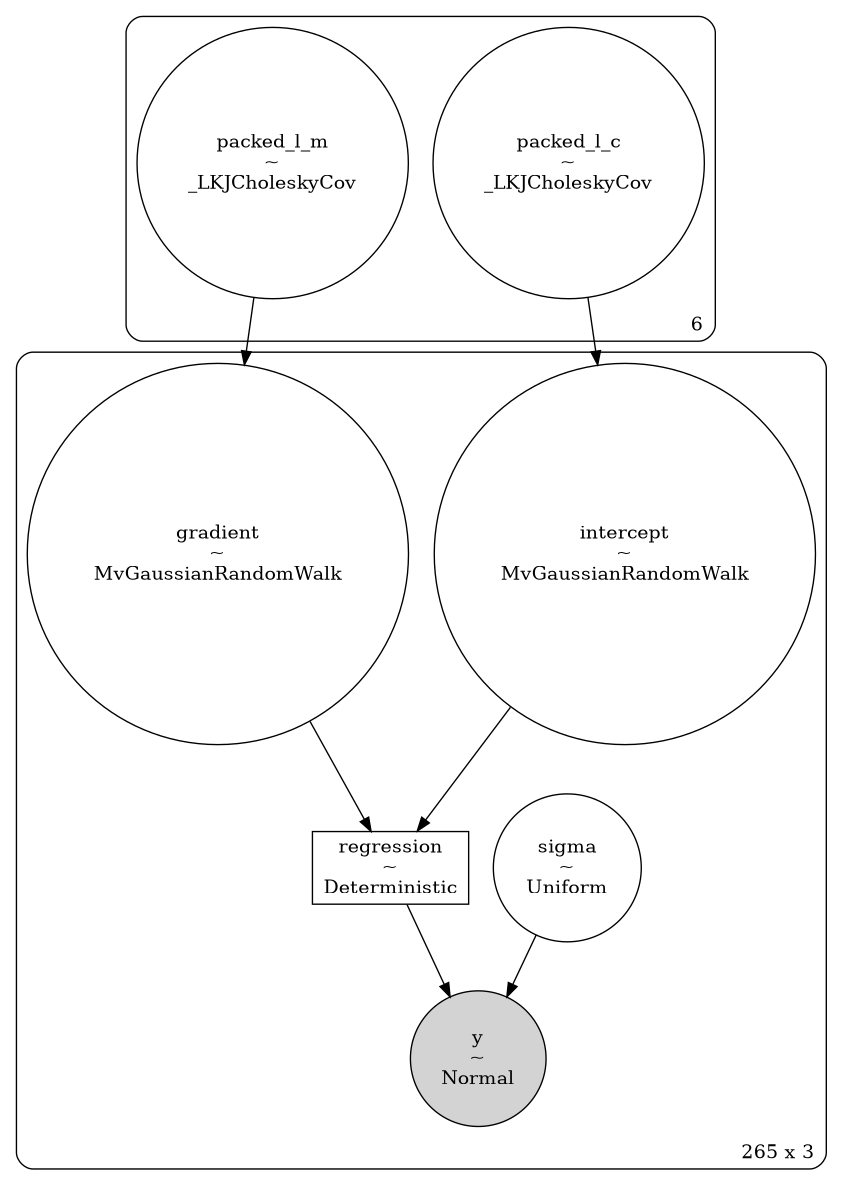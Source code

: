 digraph {
	graph [size="5.7,7.9"]
	node [shape=circle]
	subgraph cluster6 {
		packed_l_c [label="packed_l_c
~
_LKJCholeskyCov"]
		packed_l_m [label="packed_l_m
~
_LKJCholeskyCov"]
		label=6 labeljust=r labelloc=b style=rounded
	}
	subgraph "cluster265 x 3" {
		y [label="y
~
Normal" style=filled]
		sigma [label="sigma
~
Uniform"]
		regression [label="regression
~
Deterministic" shape=box]
		gradient [label="gradient
~
MvGaussianRandomWalk"]
		intercept [label="intercept
~
MvGaussianRandomWalk"]
		label="265 x 3" labeljust=r labelloc=b style=rounded
	}
	packed_l_c -> intercept
	packed_l_m -> gradient
	gradient -> regression
	intercept -> regression
	regression -> y
	sigma -> y
}
